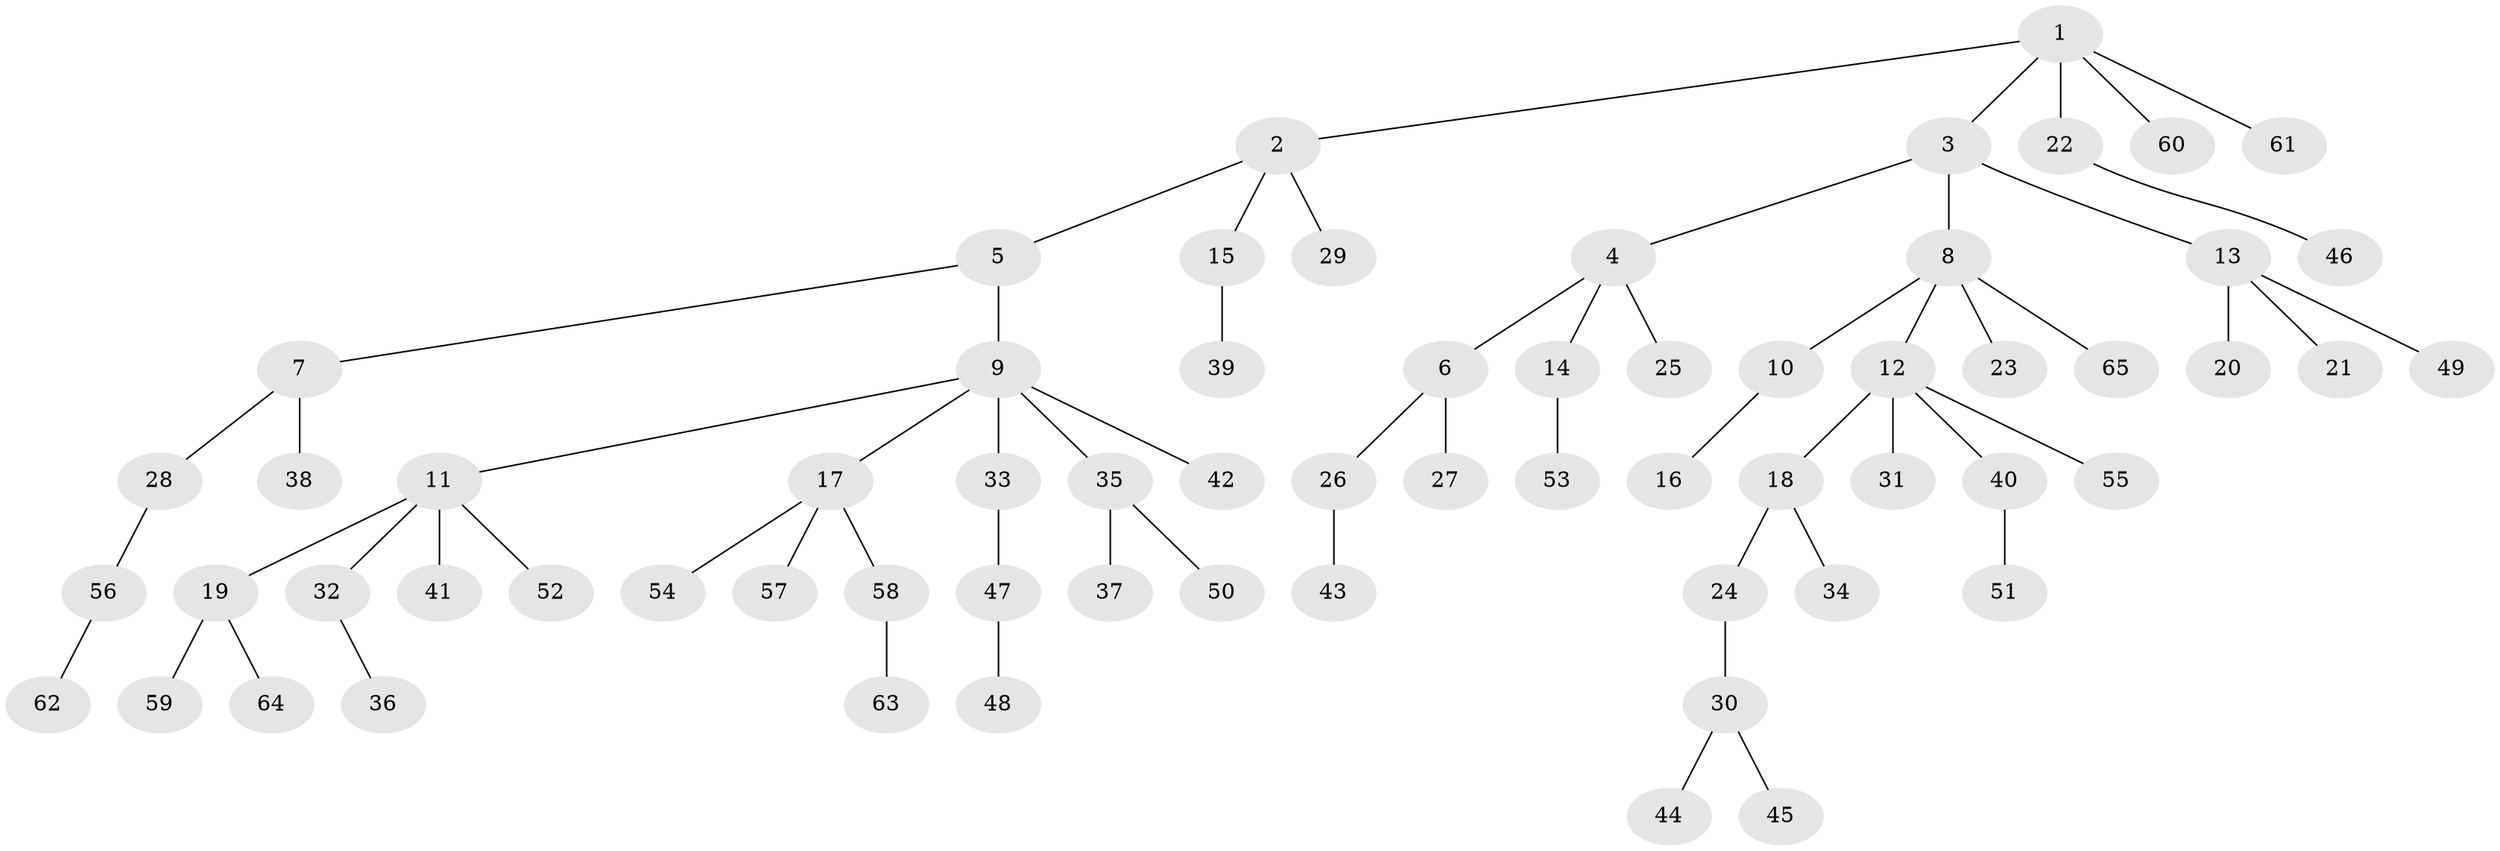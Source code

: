 // Generated by graph-tools (version 1.1) at 2025/02/03/09/25 03:02:22]
// undirected, 65 vertices, 64 edges
graph export_dot {
graph [start="1"]
  node [color=gray90,style=filled];
  1;
  2;
  3;
  4;
  5;
  6;
  7;
  8;
  9;
  10;
  11;
  12;
  13;
  14;
  15;
  16;
  17;
  18;
  19;
  20;
  21;
  22;
  23;
  24;
  25;
  26;
  27;
  28;
  29;
  30;
  31;
  32;
  33;
  34;
  35;
  36;
  37;
  38;
  39;
  40;
  41;
  42;
  43;
  44;
  45;
  46;
  47;
  48;
  49;
  50;
  51;
  52;
  53;
  54;
  55;
  56;
  57;
  58;
  59;
  60;
  61;
  62;
  63;
  64;
  65;
  1 -- 2;
  1 -- 3;
  1 -- 22;
  1 -- 60;
  1 -- 61;
  2 -- 5;
  2 -- 15;
  2 -- 29;
  3 -- 4;
  3 -- 8;
  3 -- 13;
  4 -- 6;
  4 -- 14;
  4 -- 25;
  5 -- 7;
  5 -- 9;
  6 -- 26;
  6 -- 27;
  7 -- 28;
  7 -- 38;
  8 -- 10;
  8 -- 12;
  8 -- 23;
  8 -- 65;
  9 -- 11;
  9 -- 17;
  9 -- 33;
  9 -- 35;
  9 -- 42;
  10 -- 16;
  11 -- 19;
  11 -- 32;
  11 -- 41;
  11 -- 52;
  12 -- 18;
  12 -- 31;
  12 -- 40;
  12 -- 55;
  13 -- 20;
  13 -- 21;
  13 -- 49;
  14 -- 53;
  15 -- 39;
  17 -- 54;
  17 -- 57;
  17 -- 58;
  18 -- 24;
  18 -- 34;
  19 -- 59;
  19 -- 64;
  22 -- 46;
  24 -- 30;
  26 -- 43;
  28 -- 56;
  30 -- 44;
  30 -- 45;
  32 -- 36;
  33 -- 47;
  35 -- 37;
  35 -- 50;
  40 -- 51;
  47 -- 48;
  56 -- 62;
  58 -- 63;
}
